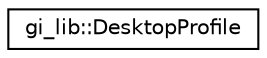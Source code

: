 digraph "Graphical Class Hierarchy"
{
  edge [fontname="Helvetica",fontsize="10",labelfontname="Helvetica",labelfontsize="10"];
  node [fontname="Helvetica",fontsize="10",shape=record];
  rankdir="LR";
  Node1 [label="gi_lib::DesktopProfile",height=0.2,width=0.4,color="black", fillcolor="white", style="filled",URL="$structgi__lib_1_1_desktop_profile.html",tooltip="Describes the desktop. "];
}
